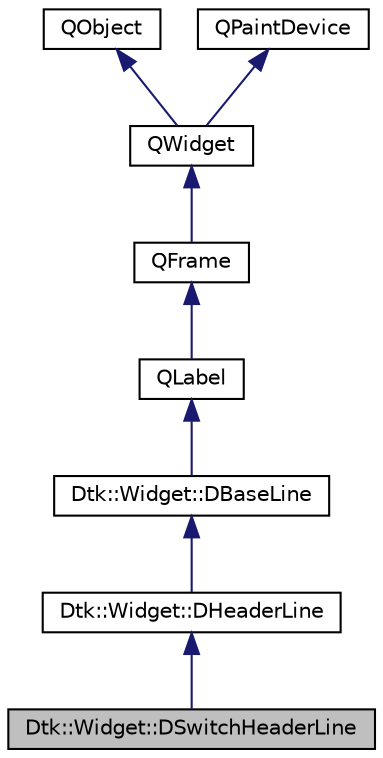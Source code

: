 digraph "Dtk::Widget::DSwitchHeaderLine"
{
  edge [fontname="Helvetica",fontsize="10",labelfontname="Helvetica",labelfontsize="10"];
  node [fontname="Helvetica",fontsize="10",shape=record];
  Node0 [label="Dtk::Widget::DSwitchHeaderLine",height=0.2,width=0.4,color="black", fillcolor="grey75", style="filled", fontcolor="black"];
  Node1 -> Node0 [dir="back",color="midnightblue",fontsize="10",style="solid",fontname="Helvetica"];
  Node1 [label="Dtk::Widget::DHeaderLine",height=0.2,width=0.4,color="black", fillcolor="white", style="filled",URL="$class_dtk_1_1_widget_1_1_d_header_line.html",tooltip="可以使用 DHeaderLine 类快速创建标题行控件。 "];
  Node2 -> Node1 [dir="back",color="midnightblue",fontsize="10",style="solid",fontname="Helvetica"];
  Node2 [label="Dtk::Widget::DBaseLine",height=0.2,width=0.4,color="black", fillcolor="white", style="filled",URL="$class_dtk_1_1_widget_1_1_d_base_line.html",tooltip="可以使用 DBaseLine 类快速创建具有位于左右两侧的两个控件的行控件。 "];
  Node3 -> Node2 [dir="back",color="midnightblue",fontsize="10",style="solid",fontname="Helvetica"];
  Node3 [label="QLabel",height=0.2,width=0.4,color="black", fillcolor="white", style="filled",URL="/home/xmuli/project/dtk/tags/qtwidgets.tags$qlabel.html"];
  Node4 -> Node3 [dir="back",color="midnightblue",fontsize="10",style="solid",fontname="Helvetica"];
  Node4 [label="QFrame",height=0.2,width=0.4,color="black", fillcolor="white", style="filled",URL="/home/xmuli/project/dtk/tags/qtwidgets.tags$qframe.html"];
  Node5 -> Node4 [dir="back",color="midnightblue",fontsize="10",style="solid",fontname="Helvetica"];
  Node5 [label="QWidget",height=0.2,width=0.4,color="black", fillcolor="white", style="filled",URL="/home/xmuli/project/dtk/tags/qtwidgets.tags$qwidget.html"];
  Node6 -> Node5 [dir="back",color="midnightblue",fontsize="10",style="solid",fontname="Helvetica"];
  Node6 [label="QObject",height=0.2,width=0.4,color="black", fillcolor="white", style="filled",URL="/home/xmuli/project/dtk/tags/qtcore.tags$qobject.html"];
  Node7 -> Node5 [dir="back",color="midnightblue",fontsize="10",style="solid",fontname="Helvetica"];
  Node7 [label="QPaintDevice",height=0.2,width=0.4,color="black", fillcolor="white", style="filled",URL="/home/xmuli/project/dtk/tags/qtgui.tags$qpaintdevice.html"];
}
